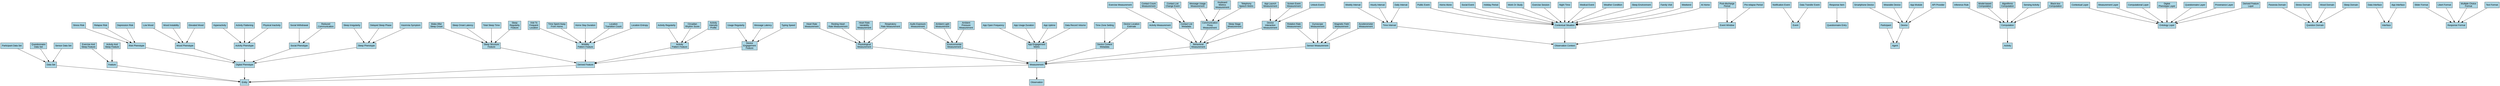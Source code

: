 digraph "Class Hierarchy" {
  // Layout configuration
  graph [splines=true, overlap=false, nodesep=0.6, ranksep=1.0, concentrate=true];
  node [shape=box, style=filled, fillcolor=lightblue, fontname="Arial"];
  edge [fontsize=10, fontname="Arial"];
  
  "ExerciseMeasurement" [label="Exercise Measurement"];
  "PublicEvent" [label="Public Event"];
  "PhysiologicalMeasurement" [label="Physiological\nMeasurement"];
  "Hyperactivity" [label="Hyperactivity"];
  "Event" [label="Event"];
  "HomeAlone" [label="Home Alone"];
  "WakeAfterSleepOnset" [label="Wake After\nSleep Onset"];
  "TimeInterval" [label="Time Interval"];
  "ResponseItem" [label="Response Item"];
  "Participant" [label="Participant"];
  "SocialEvent" [label="Social Event"];
  "AppOpenFrequency" [label="App Open Frequency"];
  "ContactListMetadata" [label="Contact List\nMetadata"];
  "Entity" [label="Entity"];
  "ExerciseAndSleepFeature" [label="Exercise And\nSleep Feature"];
  "StressRisk" [label="Stress Risk"];
  "SleepStructureFeature" [label="Sleep Structure\nFeature"];
  "SocialWithdrawal" [label="Social Withdrawal"];
  "MobilityPatternFeature" [label="Mobility\nPattern Feature"];
  "Computation" [label="Computation"];
  "DataSet" [label="Data Set"];
  "NotificationEvent" [label="Notification Event"];
  "TimeZoneSetting" [label="Time Zone Setting"];
  "Measurement" [label="Measurement"];
  "Activity" [label="Activity"];
  "ContextualLayer" [label="Contextual Layer"];
  "SleepOnsetLatency" [label="Sleep Onset Latency"];
  "InferenceRule" [label="Inference Rule"];
  "MeasurementLayer" [label="Measurement Layer"];
  "Agent" [label="Agent"];
  "Observation" [label="Observation"];
  "ParanoiaDomain" [label="Paranoia Domain"];
  "SmartphoneDevice" [label="Smartphone Device"];
  "DataInterface" [label="Data Interface"];
  "ParticipantDataSet" [label="Participant Data Set"];
  "HolidayPeriod" [label="Holiday Period"];
  "WorkOrStudy" [label="Work Or Study"];
  "TotalSleepTime" [label="Total Sleep Time"];
  "StressDomain" [label="Stress Domain"];
  "WearableDevice" [label="Wearable Device"];
  "ModelBasedComputation" [label="Model-based\nComputation"];
  "ExerciseSession" [label="Exercise Session"];
  "RotationRateMeasurement" [label="Rotation Rate\nMeasurement"];
  "NightTime" [label="Night Time"];
  "RiskPhenotype" [label="Risk Phenotype"];
  "AlgorithmicComputation" [label="Algorithmic\nComputation"];
  "AppLaunchMeasurement" [label="App Launch\nMeasurement"];
  "GyroscopeMeasurement" [label="Gyroscope\nMeasurement"];
  "MoodDomain" [label="Mood Domain"];
  "UsageRegularity" [label="Usage Regularity"];
  "DeviceLocationEstimate" [label="Device Location\nEstimate"];
  "MedicalEvent" [label="Medical Event"];
  "VisitToFrequentLocation" [label="Visit To\nFrequent\nLocation"];
  "WeatherCondition" [label="Weather Condition"];
  "ActivityMeasurement" [label="Activity Measurement"];
  "RelapseRisk" [label="Relapse Risk"];
  "ComputationalLayer" [label="Computational Layer"];
  "ActivityRegularity" [label="Activity Regularity"];
  "ScreenEventMeasurement" [label="Screen Event\nMeasurement"];
  "EventWindow" [label="Event Window"];
  "OntologyLayer" [label="Ontology Layer"];
  "HeartRateMeasurement" [label="Heart Rate\nMeasurement"];
  "TimeSpentAwayFromHome" [label="Time Spent Away\nFrom Home"];
  "SensingActivity" [label="Sensing Activity"];
  "Interface" [label="Interface"];
  "ActivityAndSleepFeature" [label="Activity And\nSleep Feature"];
  "ObservationContext" [label="Observation Context"];
  "SleepDomain" [label="Sleep Domain"];
  "UnlockEvent" [label="Unlock Event"];
  "AppInterface" [label="App Interface"];
  "ContactCountMeasurement" [label="Contact Count\nMeasurement"];
  "RestingHeartRateMeasurement" [label="Resting Heart\nRate Measurement"];
  "AppUsageDuration" [label="App Usage Duration"];
  "CommunicationProxyMeasurement" [label="Communication\nProxy\nMeasurement"];
  "ActivityPatternFeature" [label="Activity\nPattern Feature"];
  "EnvironmentalMeasurement" [label="Environmental\nMeasurement"];
  "DigitalPhenotypingLayer" [label="Digital\nPhenotype Layer"];
  "LowMood" [label="Low Mood"];
  "HeartRateVariabilityMeasurement" [label="Heart Rate\nVariability\nMeasurement"];
  "ActivityFlattening" [label="Activity Flattening"];
  "Feature" [label="Feature"];
  "SleepEnvironment" [label="Sleep Environment"];
  "AppUptime" [label="App Uptime"];
  "QuestionnaireDataSet" [label="Questionnaire\nData Set"];
  "MessageUsageMeasurement" [label="Message Usage\nMeasurement"];
  "HomeStayDuration" [label="Home Stay Duration"];
  "MoodInstability" [label="Mood Instability"];
  "PhysicalInactivity" [label="Physical Inactivity"];
  "QuestionDomain" [label="Question Domain"];
  "SliderFormat" [label="Slider Format"];
  "FamilyVisit" [label="Family Visit"];
  "CircadianRhythmScore" [label="Circadian\nRhythm Score"];
  "Weekend" [label="Weekend"];
  "MessageLatency" [label="Message Latency"];
  "PostDischargePeriod" [label="Post-discharge\nPeriod"];
  "ReducedCommunication" [label="Reduced\nCommunication"];
  "DigitalPhenotype" [label="Digital Phenotype"];
  "QuestionnaireEntry" [label="Questionnaire Entry"];
  "BlackBoxComputation" [label="Black-box\nComputation"];
  "SleepStageMeasurement" [label="Sleep Stage\nMeasurement"];
  "SleepIrregularity" [label="Sleep Irregularity"];
  "MoodPhenotype" [label="Mood Phenotype"];
  "MagneticFieldMeasurement" [label="Magnetic Field\nMeasurement"];
  "KeyboardMetricsMeasurement" [label="Keyboard\nMetrics\nMeasurement"];
  "DerivedFeature" [label="Derived Feature"];
  "ActivityIntensityProfile" [label="Activity\nIntensity\nProfile"];
  "QuestionnaireLayer" [label="Questionnaire Layer"];
  "AppModule" [label="App Module"];
  "PreRelapsePeriod" [label="Pre-relapse Period"];
  "LocationTransitionCount" [label="Location\nTransition Count"];
  "AppEngagementMetric" [label="App Engagement\nMetric"];
  "DeviceInteractionMeasurement" [label="Device\nInteraction\nMeasurement"];
  "AudioExposureMeasurement" [label="Audio Exposure\nMeasurement"];
  "LikertFormat" [label="Likert Format"];
  "ProvenanceLayer" [label="Provenance Layer"];
  "APIProvider" [label="API Provider"];
  "AmbientLightMeasurement" [label="Ambient Light\nMeasurement"];
  "BehavioralMeasurement" [label="Behavioral\nMeasurement"];
  "LocationEntropy" [label="Location Entropy"];
  "ActivityPhenotype" [label="Activity Phenotype"];
  "Device" [label="Device"];
  "SensorDataSet" [label="Sensor Data Set"];
  "AccelerometerMeasurement" [label="Accelerometer\nMeasurement"];
  "AmbientPressureMeasurement" [label="Ambient\nPressure\nMeasurement"];
  "SocialPhenotype" [label="Social Phenotype"];
  "ContactListChangeEvent" [label="Contact List\nChange Event"];
  "DepressionRisk" [label="Depression Risk"];
  "AtHome" [label="At Home"];
  "DataRecordVolume" [label="Data Record Volume"];
  "DeviceEngagementFeature" [label="Device\nEngagement\nFeature"];
  "TypingSpeed" [label="Typing Speed"];
  "SleepPhenotype" [label="Sleep Phenotype"];
  "SleepRegularityFeature" [label="Sleep\nRegularity\nFeature"];
  "MultipleChoiceFormat" [label="Multiple Choice\nFormat"];
  "ContextualSituation" [label="Contextual Situation"];
  "TextFormat" [label="Text Format"];
  "DelayedSleepPhase" [label="Delayed Sleep Phase"];
  "DeviceContextMetadata" [label="Device Context\nMetadata"];
  "SensorMeasurement" [label="Sensor Measurement"];
  "RespiratoryRateMeasurement" [label="Respiratory\nRate Measurement"];
  "DataTransferEvent" [label="Data Transfer Event"];
  "ResponseFormat" [label="Response Format"];
  "TelephonySpeechMetric" [label="Telephony\nSpeech Metric"];
  "WeeklyInterval" [label="Weekly Interval"];
  "HourlyInterval" [label="Hourly Interval"];
  "DailyInterval" [label="Daily Interval"];
  "ElevatedMood" [label="Elevated Mood"];
  "DerivedFeatureLayer" [label="Derived Feature\nLayer"];
  "InsomniaSymptom" [label="Insomnia Symptom"];
  
  "WakeAfterSleepOnset" -> "SleepStructureFeature";
  "SleepOnsetLatency" -> "SleepStructureFeature";
  "TotalSleepTime" -> "SleepStructureFeature";
  "SleepRegularityFeature" -> "SleepStructureFeature";
  "HeartRateMeasurement" -> "PhysiologicalMeasurement";
  "HeartRateVariabilityMeasurement" -> "PhysiologicalMeasurement";
  "RespiratoryRateMeasurement" -> "PhysiologicalMeasurement";
  "RestingHeartRateMeasurement" -> "PhysiologicalMeasurement";
  "ContactListChangeEvent" -> "ContactListMetadata";
  "ContactCountMeasurement" -> "ContactListMetadata";
  "SliderFormat" -> "ResponseFormat";
  "LikertFormat" -> "ResponseFormat";
  "MultipleChoiceFormat" -> "ResponseFormat";
  "TextFormat" -> "ResponseFormat";
  "AccelerometerMeasurement" -> "SensorMeasurement";
  "RotationRateMeasurement" -> "SensorMeasurement";
  "GyroscopeMeasurement" -> "SensorMeasurement";
  "MagneticFieldMeasurement" -> "SensorMeasurement";
  "DeviceInteractionMeasurement" -> "BehavioralMeasurement";
  "CommunicationProxyMeasurement" -> "BehavioralMeasurement";
  "ContactListMetadata" -> "BehavioralMeasurement";
  "ActivityMeasurement" -> "BehavioralMeasurement";
  "SleepStageMeasurement" -> "BehavioralMeasurement";
  "LocationEntropy" -> "MobilityPatternFeature";
  "VisitToFrequentLocation" -> "MobilityPatternFeature";
  "TimeSpentAwayFromHome" -> "MobilityPatternFeature";
  "LocationTransitionCount" -> "MobilityPatternFeature";
  "HomeStayDuration" -> "MobilityPatternFeature";
  "TypingSpeed" -> "DeviceEngagementFeature";
  "UsageRegularity" -> "DeviceEngagementFeature";
  "MessageLatency" -> "DeviceEngagementFeature";
  "MobilityPatternFeature" -> "DerivedFeature";
  "DeviceEngagementFeature" -> "DerivedFeature";
  "SleepStructureFeature" -> "DerivedFeature";
  "ActivityPatternFeature" -> "DerivedFeature";
  "AppLaunchMeasurement" -> "DeviceInteractionMeasurement";
  "UnlockEvent" -> "DeviceInteractionMeasurement";
  "ScreenEventMeasurement" -> "DeviceInteractionMeasurement";
  "Hyperactivity" -> "ActivityPhenotype";
  "ActivityFlattening" -> "ActivityPhenotype";
  "PhysicalInactivity" -> "ActivityPhenotype";
  "Device" -> "Agent";
  "Participant" -> "Agent";
  "AppInterface" -> "Interface";
  "DataInterface" -> "Interface";
  "QuestionnaireDataSet" -> "DataSet";
  "SensorDataSet" -> "DataSet";
  "ParticipantDataSet" -> "DataSet";
  "DataSet" -> "Entity";
  "Measurement" -> "Entity";
  "Feature" -> "Entity";
  "DerivedFeature" -> "Entity";
  "DigitalPhenotype" -> "Entity";
  "SocialEvent" -> "ContextualSituation";
  "MedicalEvent" -> "ContextualSituation";
  "FamilyVisit" -> "ContextualSituation";
  "WeatherCondition" -> "ContextualSituation";
  "Weekend" -> "ContextualSituation";
  "PublicEvent" -> "ContextualSituation";
  "AtHome" -> "ContextualSituation";
  "SleepEnvironment" -> "ContextualSituation";
  "ExerciseSession" -> "ContextualSituation";
  "HolidayPeriod" -> "ContextualSituation";
  "HomeAlone" -> "ContextualSituation";
  "NightTime" -> "ContextualSituation";
  "WorkOrStudy" -> "ContextualSituation";
  "BehavioralMeasurement" -> "Measurement";
  "DeviceContextMetadata" -> "Measurement";
  "SensorMeasurement" -> "Measurement";
  "PhysiologicalMeasurement" -> "Measurement";
  "EnvironmentalMeasurement" -> "Measurement";
  "AppEngagementMetric" -> "Measurement";
  "MoodPhenotype" -> "DigitalPhenotype";
  "SocialPhenotype" -> "DigitalPhenotype";
  "ActivityPhenotype" -> "DigitalPhenotype";
  "SleepPhenotype" -> "DigitalPhenotype";
  "RiskPhenotype" -> "DigitalPhenotype";
  "ReducedCommunication" -> "SocialPhenotype";
  "SocialWithdrawal" -> "SocialPhenotype";
  "TimeInterval" -> "ObservationContext";
  "ContextualSituation" -> "ObservationContext";
  "EventWindow" -> "ObservationContext";
  "PreRelapsePeriod" -> "EventWindow";
  "PostDischargePeriod" -> "EventWindow";
  "AmbientLightMeasurement" -> "EnvironmentalMeasurement";
  "AmbientPressureMeasurement" -> "EnvironmentalMeasurement";
  "AudioExposureMeasurement" -> "EnvironmentalMeasurement";
  "ResponseItem" -> "QuestionnaireEntry";
  "Computation" -> "Activity";
  "Measurement" -> "Observation";
  "SleepIrregularity" -> "SleepPhenotype";
  "DelayedSleepPhase" -> "SleepPhenotype";
  "InsomniaSymptom" -> "SleepPhenotype";
  "ExerciseAndSleepFeature" -> "Feature";
  "ActivityAndSleepFeature" -> "Feature";
  "SleepDomain" -> "QuestionDomain";
  "StressDomain" -> "QuestionDomain";
  "MoodDomain" -> "QuestionDomain";
  "ParanoiaDomain" -> "QuestionDomain";
  "DepressionRisk" -> "RiskPhenotype";
  "StressRisk" -> "RiskPhenotype";
  "RelapseRisk" -> "RiskPhenotype";
  "ContextualLayer" -> "OntologyLayer";
  "MeasurementLayer" -> "OntologyLayer";
  "ProvenanceLayer" -> "OntologyLayer";
  "QuestionnaireLayer" -> "OntologyLayer";
  "DerivedFeatureLayer" -> "OntologyLayer";
  "DigitalPhenotypingLayer" -> "OntologyLayer";
  "ComputationalLayer" -> "OntologyLayer";
  "WeeklyInterval" -> "TimeInterval";
  "HourlyInterval" -> "TimeInterval";
  "DailyInterval" -> "TimeInterval";
  "CircadianRhythmScore" -> "ActivityPatternFeature";
  "ActivityRegularity" -> "ActivityPatternFeature";
  "ActivityIntensityProfile" -> "ActivityPatternFeature";
  "AlgorithmicComputation" -> "Computation";
  "InferenceRule" -> "Computation";
  "ModelBasedComputation" -> "Computation";
  "SensingActivity" -> "Computation";
  "BlackBoxComputation" -> "Computation";
  "AppModule" -> "Device";
  "SmartphoneDevice" -> "Device";
  "APIProvider" -> "Device";
  "WearableDevice" -> "Device";
  "KeyboardMetricsMeasurement" -> "CommunicationProxyMeasurement";
  "TelephonySpeechMetric" -> "CommunicationProxyMeasurement";
  "MessageUsageMeasurement" -> "CommunicationProxyMeasurement";
  "NotificationEvent" -> "Event";
  "DataTransferEvent" -> "Event";
  "DataRecordVolume" -> "AppEngagementMetric";
  "AppOpenFrequency" -> "AppEngagementMetric";
  "AppUptime" -> "AppEngagementMetric";
  "AppUsageDuration" -> "AppEngagementMetric";
  "ExerciseMeasurement" -> "ActivityMeasurement";
  "DeviceLocationEstimate" -> "DeviceContextMetadata";
  "TimeZoneSetting" -> "DeviceContextMetadata";
  "LowMood" -> "MoodPhenotype";
  "MoodInstability" -> "MoodPhenotype";
  "ElevatedMood" -> "MoodPhenotype";
}
